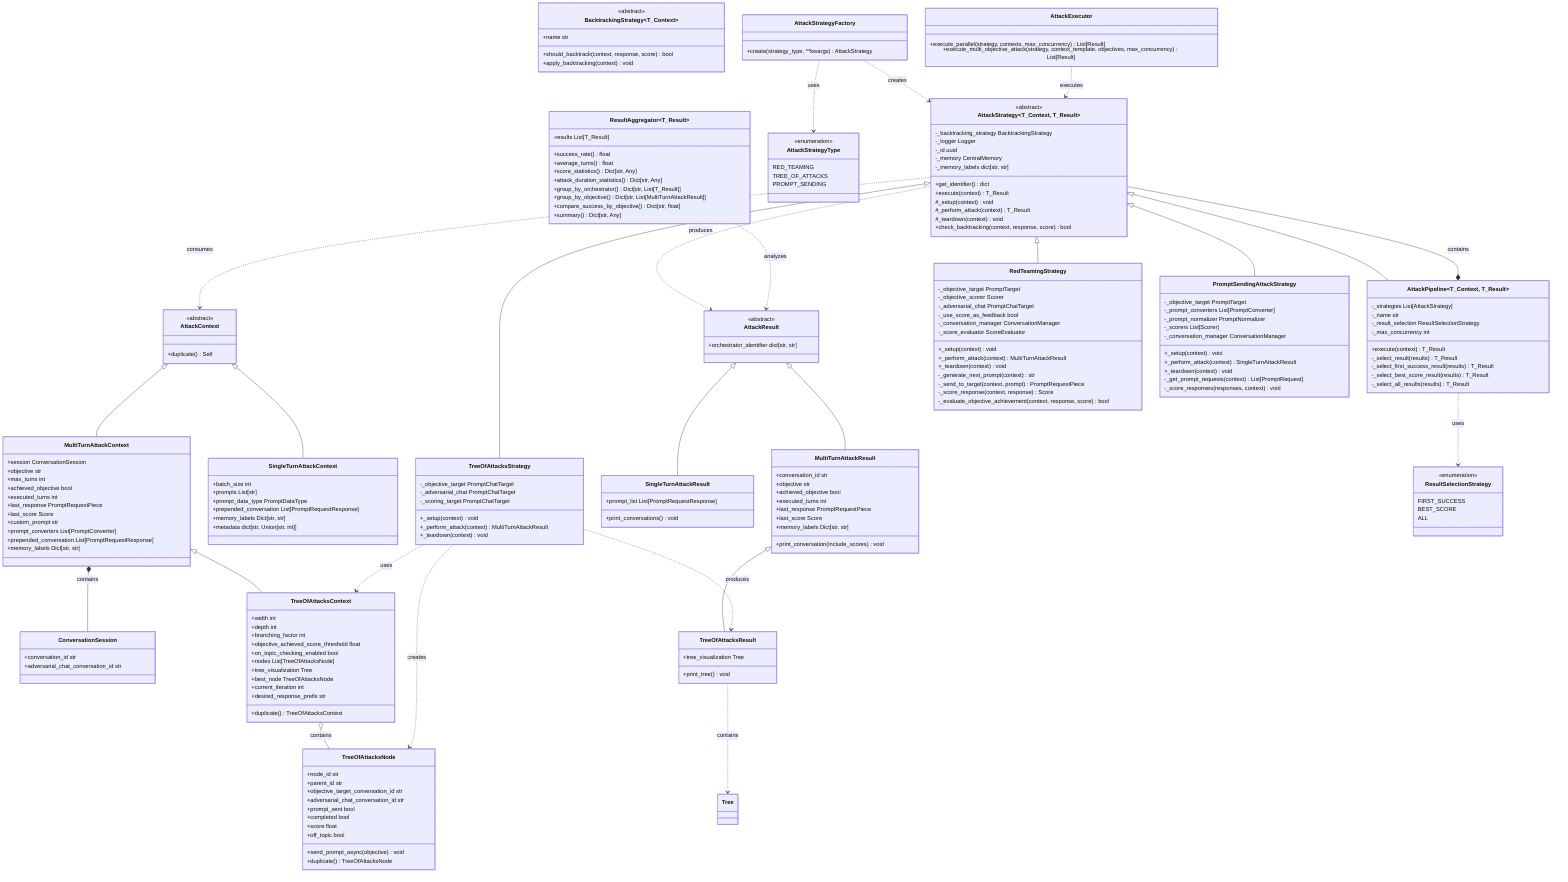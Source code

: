 classDiagram
    %% Base Abstract Classes
    class AttackContext {
        <<abstract>>
        +duplicate() Self
    }
    
    class AttackResult {
        <<abstract>>
        +orchestrator_identifier dict[str, str]
    }
    
    class AttackStrategy~T_Context, T_Result~ {
        <<abstract>>
        -_backtracking_strategy BacktrackingStrategy
        -_logger Logger
        -_id uuid
        -_memory CentralMemory
        -_memory_labels dict[str, str]
        +get_identifier() dict
        +execute(context) T_Result
        #_setup(context) void
        #_perform_attack(context) T_Result
        #_teardown(context) void
        +check_backtracking(context, response, score) bool
    }

    class BacktrackingStrategy~T_Context~ {
        <<abstract>>
        +name str
        +should_backtrack(context, response, score) bool
        +apply_backtracking(context) void
    }

    %% Context Classes
    class ConversationSession {
        +conversation_id str
        +adversarial_chat_conversation_id str
    }
    
    class MultiTurnAttackContext {
        +session ConversationSession
        +objective str
        +max_turns int
        +achieved_objective bool
        +executed_turns int
        +last_response PromptRequestPiece
        +last_score Score
        +custom_prompt str
        +prompt_converters List[PromptConverter]
        +prepended_conversation List[PromptRequestResponse]
        +memory_labels Dict[str, str]
    }
    
    class SingleTurnAttackContext {
        +batch_size int
        +prompts List[str]
        +prompt_data_type PromptDataType
        +prepended_conversation List[PromptRequestResponse]
        +memory_labels Dict[str, str]
        +metadata dict[str, Union[str, int]]
    }

    %% Result Classes
    class MultiTurnAttackResult {
        +conversation_id str
        +objective str
        +achieved_objective bool
        +executed_turns int
        +last_response PromptRequestPiece
        +last_score Score
        +memory_labels Dict[str, str]
        +print_conversation(include_scores) void
    }
    
    class SingleTurnAttackResult {
        +prompt_list List[PromptRequestResponse]
        +print_conversations() void
    }

    %% Factory & Executor Classes
    class AttackStrategyFactory {
        +create(strategy_type, **kwargs) AttackStrategy
    }
    
    class AttackExecutor {
        +execute_parallel(strategy, contexts, max_concurrency) List[Result]
        +execute_multi_objective_attack(strategy, context_template, objectives, max_concurrency) List[Result]
    }
    
    class AttackPipeline~T_Context, T_Result~ {
        -_strategies List[AttackStrategy]
        -_name str
        -_result_selection ResultSelectionStrategy
        -_max_concurrency int
        +execute(context) T_Result
        -_select_result(results) T_Result
        -_select_first_success_result(results) T_Result
        -_select_best_score_result(results) T_Result
        -_select_all_results(results) T_Result
    }

    %% Concrete Strategy Classes
    class RedTeamingStrategy {
        -_objective_target PromptTarget
        -_objective_scorer Scorer
        -_adversarial_chat PromptChatTarget
        -_use_score_as_feedback bool
        -_conversation_manager ConversationManager
        -_score_evaluator ScoreEvaluator
        +_setup(context) void
        +_perform_attack(context) MultiTurnAttackResult
        +_teardown(context) void
        -_generate_next_prompt(context) str
        -_send_to_target(context, prompt) PromptRequestPiece
        -_score_response(context, response) Score
        -_evaluate_objective_achievement(context, response, score) bool
    }
    
    class PromptSendingAttackStrategy {
        -_objective_target PromptTarget
        -_prompt_converters List[PromptConverter]
        -_prompt_normalizer PromptNormalizer
        -_scorers List[Scorer]
        -_conversation_manager ConversationManager
        +_setup(context) void
        +_perform_attack(context) SingleTurnAttackResult
        +_teardown(context) void
        -_get_prompt_requests(context) List[PromptRequest]
        -_score_responses(responses, context) void
    }
    
    class TreeOfAttacksStrategy {
        -_objective_target PromptChatTarget
        -_adversarial_chat PromptChatTarget
        -_scoring_target PromptChatTarget
        +_setup(context) void
        +_perform_attack(context) MultiTurnAttackResult
        +_teardown(context) void
    }

    %% Enum Classes
    class AttackStrategyType {
        <<enumeration>>
        RED_TEAMING
        TREE_OF_ATTACKS
        PROMPT_SENDING
    }
    
    class ResultSelectionStrategy {
        <<enumeration>>
        FIRST_SUCCESS
        BEST_SCORE
        ALL
    }

    %% Component Classes
    class ResultAggregator~T_Result~ {
        -results List[T_Result]
        +success_rate() float
        +average_turns() float
        +score_statistics() Dict[str, Any]
        +attack_duration_statistics() Dict[str, Any]
        +group_by_orchestrator() Dict[str, List[T_Result]]
        +group_by_objective() Dict[str, List[MultiTurnAttackResult]]
        +compare_success_by_objective() Dict[str, float]
        +summary() Dict[str, Any]
    }

    %% Tree of Attacks specific classes
    class TreeOfAttacksContext {
        +width int
        +depth int
        +branching_factor int
        +objective_achieved_score_threshold float
        +on_topic_checking_enabled bool
        +nodes List[TreeOfAttacksNode]
        +tree_visualization Tree
        +best_node TreeOfAttacksNode
        +current_iteration int
        +desired_response_prefix str
        +duplicate() TreeOfAttacksContext
    }
    
    class TreeOfAttacksResult {
        +tree_visualization Tree
        +print_tree() void
    }
    
    class TreeOfAttacksNode {
        +node_id str
        +parent_id str
        +objective_target_conversation_id str
        +adversarial_chat_conversation_id str
        +prompt_sent bool
        +completed bool
        +score float
        +off_topic bool
        +send_prompt_async(objective) void
        +duplicate() TreeOfAttacksNode
    }

    %% Relationships
    AttackContext <|-- MultiTurnAttackContext
    AttackContext <|-- SingleTurnAttackContext
    
    AttackResult <|-- MultiTurnAttackResult
    AttackResult <|-- SingleTurnAttackResult
    
    AttackStrategy <|-- RedTeamingStrategy
    AttackStrategy <|-- PromptSendingAttackStrategy
    AttackStrategy <|-- TreeOfAttacksStrategy
    AttackStrategy <|-- AttackPipeline
    
    AttackStrategy ..> AttackResult : produces
    AttackStrategy ..> AttackContext : consumes
    
    AttackStrategyFactory ..> AttackStrategy : creates
    AttackStrategyFactory ..> AttackStrategyType : uses
    
    AttackExecutor ..> AttackStrategy : executes
    
    AttackPipeline *-- AttackStrategy : contains
    AttackPipeline ..> ResultSelectionStrategy : uses
    
    ResultAggregator ..> AttackResult : analyzes
    
    MultiTurnAttackContext *-- ConversationSession : contains
    %% Inheritance relationships
    MultiTurnAttackContext <|-- TreeOfAttacksContext
    MultiTurnAttackResult <|-- TreeOfAttacksResult
    
    %% Usage relationships
    TreeOfAttacksContext o-- TreeOfAttacksNode : contains
    TreeOfAttacksResult ..> Tree : contains
    TreeOfAttacksStrategy ..> TreeOfAttacksNode : creates
    TreeOfAttacksStrategy ..> TreeOfAttacksContext : uses
    TreeOfAttacksStrategy ..> TreeOfAttacksResult : produces